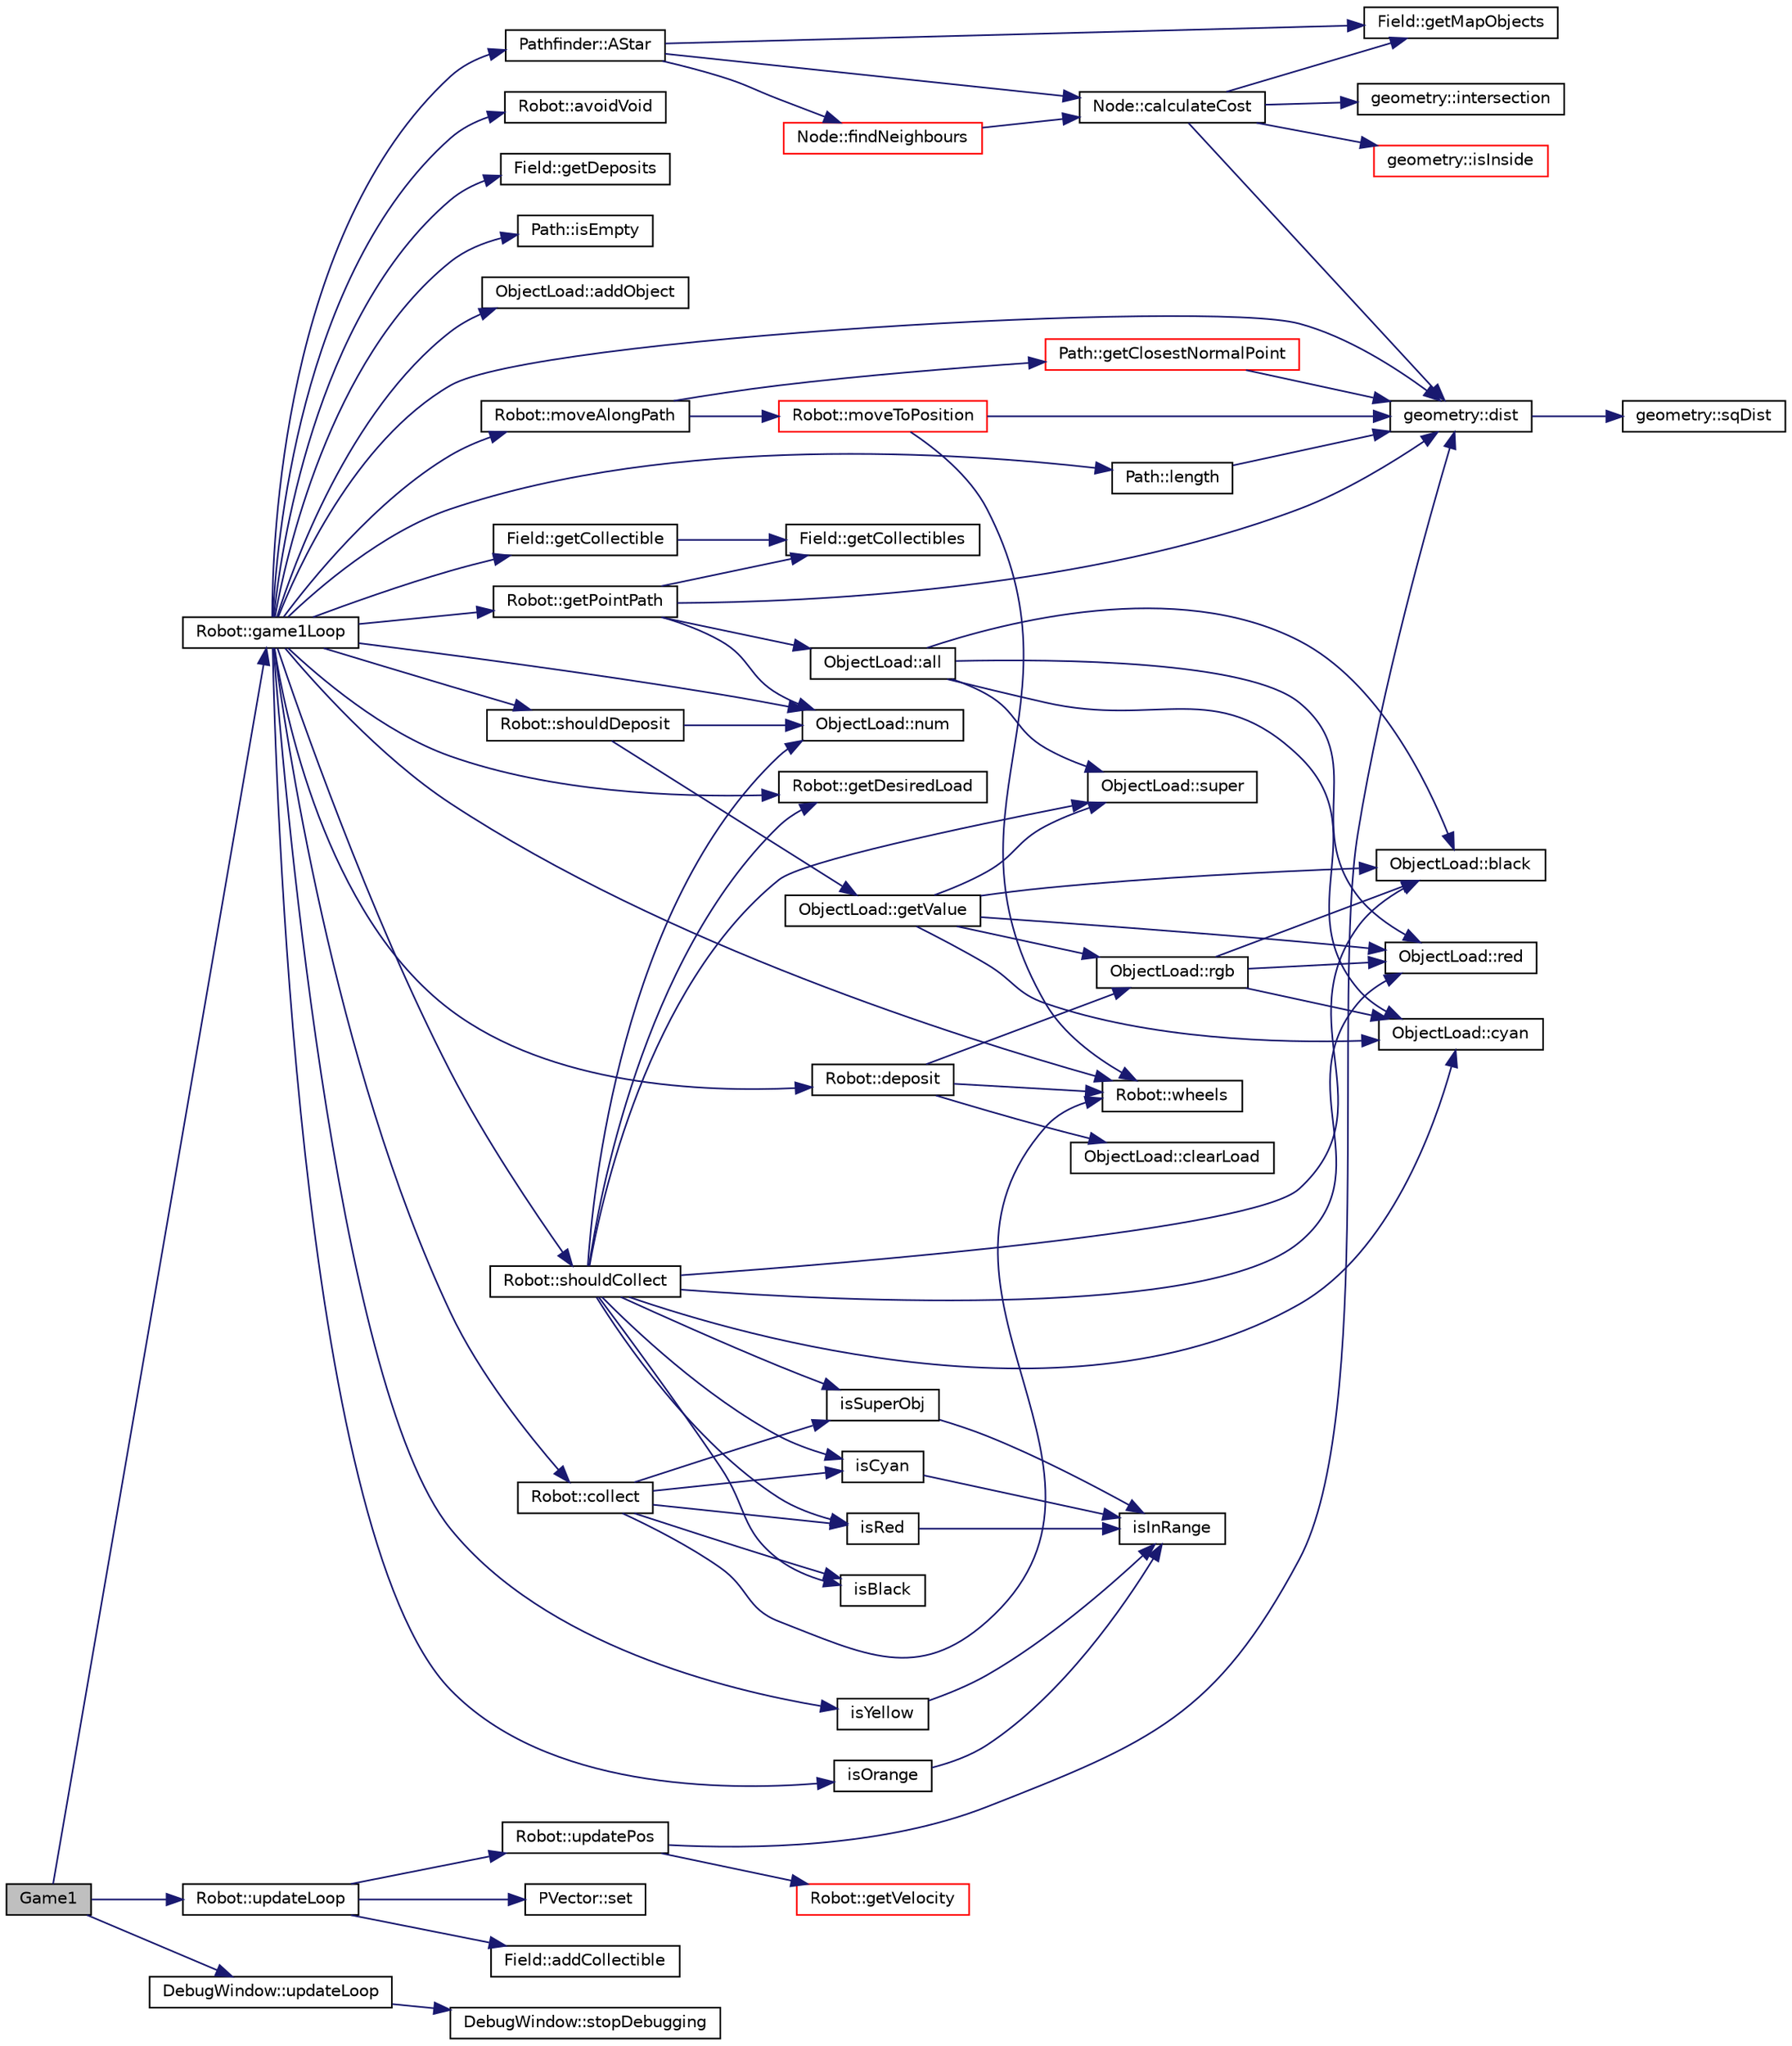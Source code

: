 digraph "Game1"
{
 // LATEX_PDF_SIZE
  edge [fontname="Helvetica",fontsize="10",labelfontname="Helvetica",labelfontsize="10"];
  node [fontname="Helvetica",fontsize="10",shape=record];
  rankdir="LR";
  Node1 [label="Game1",height=0.2,width=0.4,color="black", fillcolor="grey75", style="filled", fontcolor="black",tooltip=" "];
  Node1 -> Node2 [color="midnightblue",fontsize="10",style="solid",fontname="Helvetica"];
  Node2 [label="Robot::game1Loop",height=0.2,width=0.4,color="black", fillcolor="white", style="filled",URL="$class_robot.html#ac9cf2352bb94bb2c623610c61027d2db",tooltip="game loop for second map"];
  Node2 -> Node3 [color="midnightblue",fontsize="10",style="solid",fontname="Helvetica"];
  Node3 [label="ObjectLoad::addObject",height=0.2,width=0.4,color="black", fillcolor="white", style="filled",URL="$class_object_load.html#a7a8d5cc5adf72a3c6835554a947a5d56",tooltip=" "];
  Node2 -> Node4 [color="midnightblue",fontsize="10",style="solid",fontname="Helvetica"];
  Node4 [label="Pathfinder::AStar",height=0.2,width=0.4,color="black", fillcolor="white", style="filled",URL="$class_pathfinder.html#a785a80cd9d469e70c298569e60ff39e1",tooltip=" "];
  Node4 -> Node5 [color="midnightblue",fontsize="10",style="solid",fontname="Helvetica"];
  Node5 [label="Node::calculateCost",height=0.2,width=0.4,color="black", fillcolor="white", style="filled",URL="$class_node.html#ac916db01c0cad26a3e16c29ac68516e8",tooltip=" "];
  Node5 -> Node6 [color="midnightblue",fontsize="10",style="solid",fontname="Helvetica"];
  Node6 [label="geometry::dist",height=0.2,width=0.4,color="black", fillcolor="white", style="filled",URL="$namespacegeometry.html#a9a1ebcb6a74b046020dcc91c40554a3a",tooltip=" "];
  Node6 -> Node7 [color="midnightblue",fontsize="10",style="solid",fontname="Helvetica"];
  Node7 [label="geometry::sqDist",height=0.2,width=0.4,color="black", fillcolor="white", style="filled",URL="$namespacegeometry.html#a478ae992edb02bc432e6d0420c40e336",tooltip=" "];
  Node5 -> Node8 [color="midnightblue",fontsize="10",style="solid",fontname="Helvetica"];
  Node8 [label="Field::getMapObjects",height=0.2,width=0.4,color="black", fillcolor="white", style="filled",URL="$class_field.html#a514b0362f97a072d15cc8b93e53bf529",tooltip=" "];
  Node5 -> Node9 [color="midnightblue",fontsize="10",style="solid",fontname="Helvetica"];
  Node9 [label="geometry::intersection",height=0.2,width=0.4,color="black", fillcolor="white", style="filled",URL="$namespacegeometry.html#a228137d265482ee3fd6581e2e375eb8f",tooltip=" "];
  Node5 -> Node10 [color="midnightblue",fontsize="10",style="solid",fontname="Helvetica"];
  Node10 [label="geometry::isInside",height=0.2,width=0.4,color="red", fillcolor="white", style="filled",URL="$namespacegeometry.html#aebf0ad8e6b1a14089df1845e5173a811",tooltip=" "];
  Node4 -> Node13 [color="midnightblue",fontsize="10",style="solid",fontname="Helvetica"];
  Node13 [label="Node::findNeighbours",height=0.2,width=0.4,color="red", fillcolor="white", style="filled",URL="$class_node.html#a4af5b6953c9b717764557d118332f1cb",tooltip=" "];
  Node13 -> Node5 [color="midnightblue",fontsize="10",style="solid",fontname="Helvetica"];
  Node4 -> Node8 [color="midnightblue",fontsize="10",style="solid",fontname="Helvetica"];
  Node2 -> Node16 [color="midnightblue",fontsize="10",style="solid",fontname="Helvetica"];
  Node16 [label="Robot::avoidVoid",height=0.2,width=0.4,color="black", fillcolor="white", style="filled",URL="$class_robot.html#aa46bf5e2662924fc2c9d7e747e12cec9",tooltip="returns a turning direction if the robot is about to drive off map"];
  Node2 -> Node17 [color="midnightblue",fontsize="10",style="solid",fontname="Helvetica"];
  Node17 [label="Robot::collect",height=0.2,width=0.4,color="black", fillcolor="white", style="filled",URL="$class_robot.html#abee8d3e53a745c33bb33e91d7a8748a4",tooltip="collects a point"];
  Node17 -> Node18 [color="midnightblue",fontsize="10",style="solid",fontname="Helvetica"];
  Node18 [label="isBlack",height=0.2,width=0.4,color="black", fillcolor="white", style="filled",URL="$_color_recognition_8cpp.html#afddf288619ae1066f933dc11363d097c",tooltip=" "];
  Node17 -> Node19 [color="midnightblue",fontsize="10",style="solid",fontname="Helvetica"];
  Node19 [label="isCyan",height=0.2,width=0.4,color="black", fillcolor="white", style="filled",URL="$_color_recognition_8cpp.html#a0de6cd34c3d09a619ddd9ba9e346ef10",tooltip=" "];
  Node19 -> Node20 [color="midnightblue",fontsize="10",style="solid",fontname="Helvetica"];
  Node20 [label="isInRange",height=0.2,width=0.4,color="black", fillcolor="white", style="filled",URL="$_common_functions_8cpp.html#a215db5a1e084860b722927077d7ed55c",tooltip=" "];
  Node17 -> Node21 [color="midnightblue",fontsize="10",style="solid",fontname="Helvetica"];
  Node21 [label="isRed",height=0.2,width=0.4,color="black", fillcolor="white", style="filled",URL="$_color_recognition_8cpp.html#a93131a6a448e02136b19cf788cbc795a",tooltip=" "];
  Node21 -> Node20 [color="midnightblue",fontsize="10",style="solid",fontname="Helvetica"];
  Node17 -> Node22 [color="midnightblue",fontsize="10",style="solid",fontname="Helvetica"];
  Node22 [label="isSuperObj",height=0.2,width=0.4,color="black", fillcolor="white", style="filled",URL="$_color_recognition_8cpp.html#a22aff79719df69d1e399682521bca3a3",tooltip=" "];
  Node22 -> Node20 [color="midnightblue",fontsize="10",style="solid",fontname="Helvetica"];
  Node17 -> Node23 [color="midnightblue",fontsize="10",style="solid",fontname="Helvetica"];
  Node23 [label="Robot::wheels",height=0.2,width=0.4,color="black", fillcolor="white", style="filled",URL="$class_robot.html#a56d2661cb822912575d2cd479d08779e",tooltip="controls the robots wheels"];
  Node2 -> Node24 [color="midnightblue",fontsize="10",style="solid",fontname="Helvetica"];
  Node24 [label="Robot::deposit",height=0.2,width=0.4,color="black", fillcolor="white", style="filled",URL="$class_robot.html#a106604404bd2727de0abdaf99c10c519",tooltip="deposits"];
  Node24 -> Node25 [color="midnightblue",fontsize="10",style="solid",fontname="Helvetica"];
  Node25 [label="ObjectLoad::clearLoad",height=0.2,width=0.4,color="black", fillcolor="white", style="filled",URL="$class_object_load.html#a95afea89ae89262ad8c01a6180bd27eb",tooltip=" "];
  Node24 -> Node26 [color="midnightblue",fontsize="10",style="solid",fontname="Helvetica"];
  Node26 [label="ObjectLoad::rgb",height=0.2,width=0.4,color="black", fillcolor="white", style="filled",URL="$class_object_load.html#a8f9d9674889ba7c9e49bcddee4d42017",tooltip=" "];
  Node26 -> Node27 [color="midnightblue",fontsize="10",style="solid",fontname="Helvetica"];
  Node27 [label="ObjectLoad::black",height=0.2,width=0.4,color="black", fillcolor="white", style="filled",URL="$class_object_load.html#ace19a0a3db1341917e23f89adaa651a6",tooltip=" "];
  Node26 -> Node28 [color="midnightblue",fontsize="10",style="solid",fontname="Helvetica"];
  Node28 [label="ObjectLoad::cyan",height=0.2,width=0.4,color="black", fillcolor="white", style="filled",URL="$class_object_load.html#ab40ec3ba11297aa9d5db01991fd55bac",tooltip=" "];
  Node26 -> Node29 [color="midnightblue",fontsize="10",style="solid",fontname="Helvetica"];
  Node29 [label="ObjectLoad::red",height=0.2,width=0.4,color="black", fillcolor="white", style="filled",URL="$class_object_load.html#a594a74d89f15e74b2e7d3e6bd5fc8721",tooltip=" "];
  Node24 -> Node23 [color="midnightblue",fontsize="10",style="solid",fontname="Helvetica"];
  Node2 -> Node6 [color="midnightblue",fontsize="10",style="solid",fontname="Helvetica"];
  Node2 -> Node30 [color="midnightblue",fontsize="10",style="solid",fontname="Helvetica"];
  Node30 [label="Field::getCollectible",height=0.2,width=0.4,color="black", fillcolor="white", style="filled",URL="$class_field.html#adc55f248e3fbe13202b7e1bb13537588",tooltip=" "];
  Node30 -> Node31 [color="midnightblue",fontsize="10",style="solid",fontname="Helvetica"];
  Node31 [label="Field::getCollectibles",height=0.2,width=0.4,color="black", fillcolor="white", style="filled",URL="$class_field.html#ac726f4dc045fd47ad2de745fe2f898dd",tooltip="Getter method for collectibles."];
  Node2 -> Node32 [color="midnightblue",fontsize="10",style="solid",fontname="Helvetica"];
  Node32 [label="Field::getDeposits",height=0.2,width=0.4,color="black", fillcolor="white", style="filled",URL="$class_field.html#a2e1fc59842bf2d0adc078a79f30efe17",tooltip="Getter method for deposits."];
  Node2 -> Node33 [color="midnightblue",fontsize="10",style="solid",fontname="Helvetica"];
  Node33 [label="Robot::getDesiredLoad",height=0.2,width=0.4,color="black", fillcolor="white", style="filled",URL="$class_robot.html#a70d33a38d8f422be16ef303063c07277",tooltip=" "];
  Node2 -> Node34 [color="midnightblue",fontsize="10",style="solid",fontname="Helvetica"];
  Node34 [label="Robot::getPointPath",height=0.2,width=0.4,color="black", fillcolor="white", style="filled",URL="$class_robot.html#ae20fb1cda5f32735ff19b6737bdf173a",tooltip=" "];
  Node34 -> Node35 [color="midnightblue",fontsize="10",style="solid",fontname="Helvetica"];
  Node35 [label="ObjectLoad::all",height=0.2,width=0.4,color="black", fillcolor="white", style="filled",URL="$class_object_load.html#a535a944ad764a5c64c4b46f5d7dacd3a",tooltip=" "];
  Node35 -> Node27 [color="midnightblue",fontsize="10",style="solid",fontname="Helvetica"];
  Node35 -> Node28 [color="midnightblue",fontsize="10",style="solid",fontname="Helvetica"];
  Node35 -> Node29 [color="midnightblue",fontsize="10",style="solid",fontname="Helvetica"];
  Node35 -> Node36 [color="midnightblue",fontsize="10",style="solid",fontname="Helvetica"];
  Node36 [label="ObjectLoad::super",height=0.2,width=0.4,color="black", fillcolor="white", style="filled",URL="$class_object_load.html#a2e819001d38ab14261830c5dc56bbb98",tooltip=" "];
  Node34 -> Node6 [color="midnightblue",fontsize="10",style="solid",fontname="Helvetica"];
  Node34 -> Node31 [color="midnightblue",fontsize="10",style="solid",fontname="Helvetica"];
  Node34 -> Node37 [color="midnightblue",fontsize="10",style="solid",fontname="Helvetica"];
  Node37 [label="ObjectLoad::num",height=0.2,width=0.4,color="black", fillcolor="white", style="filled",URL="$class_object_load.html#ad3c7af6f005a96360d8680cf940bf539",tooltip=" "];
  Node2 -> Node38 [color="midnightblue",fontsize="10",style="solid",fontname="Helvetica"];
  Node38 [label="Path::isEmpty",height=0.2,width=0.4,color="black", fillcolor="white", style="filled",URL="$class_path.html#a623d057c8c795701f9d64b8478047f9a",tooltip="Checks whether the Path is empty."];
  Node2 -> Node39 [color="midnightblue",fontsize="10",style="solid",fontname="Helvetica"];
  Node39 [label="isOrange",height=0.2,width=0.4,color="black", fillcolor="white", style="filled",URL="$_color_recognition_8cpp.html#ab31008e7e603f3af9b06544f40b8553f",tooltip=" "];
  Node39 -> Node20 [color="midnightblue",fontsize="10",style="solid",fontname="Helvetica"];
  Node2 -> Node40 [color="midnightblue",fontsize="10",style="solid",fontname="Helvetica"];
  Node40 [label="isYellow",height=0.2,width=0.4,color="black", fillcolor="white", style="filled",URL="$_color_recognition_8cpp.html#ab786948d23021df1eb15cad46d081a64",tooltip=" "];
  Node40 -> Node20 [color="midnightblue",fontsize="10",style="solid",fontname="Helvetica"];
  Node2 -> Node41 [color="midnightblue",fontsize="10",style="solid",fontname="Helvetica"];
  Node41 [label="Path::length",height=0.2,width=0.4,color="black", fillcolor="white", style="filled",URL="$class_path.html#abb16e0278477c1663ea6b9d6df995e0d",tooltip=" "];
  Node41 -> Node6 [color="midnightblue",fontsize="10",style="solid",fontname="Helvetica"];
  Node2 -> Node42 [color="midnightblue",fontsize="10",style="solid",fontname="Helvetica"];
  Node42 [label="Robot::moveAlongPath",height=0.2,width=0.4,color="black", fillcolor="white", style="filled",URL="$class_robot.html#aa13bf89f0098d0a14d17818efdfc8cd2",tooltip=" "];
  Node42 -> Node43 [color="midnightblue",fontsize="10",style="solid",fontname="Helvetica"];
  Node43 [label="Path::getClosestNormalPoint",height=0.2,width=0.4,color="red", fillcolor="white", style="filled",URL="$class_path.html#ae1ea4946ec41269898a40ea5d26bc2e3",tooltip=" "];
  Node43 -> Node6 [color="midnightblue",fontsize="10",style="solid",fontname="Helvetica"];
  Node42 -> Node51 [color="midnightblue",fontsize="10",style="solid",fontname="Helvetica"];
  Node51 [label="Robot::moveToPosition",height=0.2,width=0.4,color="red", fillcolor="white", style="filled",URL="$class_robot.html#a990b30f193fbc9b294ac4785798ea394",tooltip=" "];
  Node51 -> Node6 [color="midnightblue",fontsize="10",style="solid",fontname="Helvetica"];
  Node51 -> Node23 [color="midnightblue",fontsize="10",style="solid",fontname="Helvetica"];
  Node2 -> Node37 [color="midnightblue",fontsize="10",style="solid",fontname="Helvetica"];
  Node2 -> Node55 [color="midnightblue",fontsize="10",style="solid",fontname="Helvetica"];
  Node55 [label="Robot::shouldCollect",height=0.2,width=0.4,color="black", fillcolor="white", style="filled",URL="$class_robot.html#adb8f5af6a3be057b17b9d73ebf6eabbb",tooltip="decides whether collecting a point is a good idea or not"];
  Node55 -> Node27 [color="midnightblue",fontsize="10",style="solid",fontname="Helvetica"];
  Node55 -> Node28 [color="midnightblue",fontsize="10",style="solid",fontname="Helvetica"];
  Node55 -> Node33 [color="midnightblue",fontsize="10",style="solid",fontname="Helvetica"];
  Node55 -> Node18 [color="midnightblue",fontsize="10",style="solid",fontname="Helvetica"];
  Node55 -> Node19 [color="midnightblue",fontsize="10",style="solid",fontname="Helvetica"];
  Node55 -> Node21 [color="midnightblue",fontsize="10",style="solid",fontname="Helvetica"];
  Node55 -> Node22 [color="midnightblue",fontsize="10",style="solid",fontname="Helvetica"];
  Node55 -> Node37 [color="midnightblue",fontsize="10",style="solid",fontname="Helvetica"];
  Node55 -> Node29 [color="midnightblue",fontsize="10",style="solid",fontname="Helvetica"];
  Node55 -> Node36 [color="midnightblue",fontsize="10",style="solid",fontname="Helvetica"];
  Node2 -> Node56 [color="midnightblue",fontsize="10",style="solid",fontname="Helvetica"];
  Node56 [label="Robot::shouldDeposit",height=0.2,width=0.4,color="black", fillcolor="white", style="filled",URL="$class_robot.html#acb30cea7c6baee7977193845aeabe009",tooltip="decides whether depositing is a good idea or not"];
  Node56 -> Node57 [color="midnightblue",fontsize="10",style="solid",fontname="Helvetica"];
  Node57 [label="ObjectLoad::getValue",height=0.2,width=0.4,color="black", fillcolor="white", style="filled",URL="$class_object_load.html#a93aca9fdea2b8f94c7dcc9c4536d3525",tooltip=" "];
  Node57 -> Node27 [color="midnightblue",fontsize="10",style="solid",fontname="Helvetica"];
  Node57 -> Node28 [color="midnightblue",fontsize="10",style="solid",fontname="Helvetica"];
  Node57 -> Node29 [color="midnightblue",fontsize="10",style="solid",fontname="Helvetica"];
  Node57 -> Node26 [color="midnightblue",fontsize="10",style="solid",fontname="Helvetica"];
  Node57 -> Node36 [color="midnightblue",fontsize="10",style="solid",fontname="Helvetica"];
  Node56 -> Node37 [color="midnightblue",fontsize="10",style="solid",fontname="Helvetica"];
  Node2 -> Node23 [color="midnightblue",fontsize="10",style="solid",fontname="Helvetica"];
  Node1 -> Node58 [color="midnightblue",fontsize="10",style="solid",fontname="Helvetica"];
  Node58 [label="Robot::updateLoop",height=0.2,width=0.4,color="black", fillcolor="white", style="filled",URL="$class_robot.html#acff1fa64498b60568d7446e6710f64c6",tooltip=" "];
  Node58 -> Node59 [color="midnightblue",fontsize="10",style="solid",fontname="Helvetica"];
  Node59 [label="Field::addCollectible",height=0.2,width=0.4,color="black", fillcolor="white", style="filled",URL="$class_field.html#a25e4d60285038520a8420f92570ebd9a",tooltip=" "];
  Node58 -> Node49 [color="midnightblue",fontsize="10",style="solid",fontname="Helvetica"];
  Node49 [label="PVector::set",height=0.2,width=0.4,color="black", fillcolor="white", style="filled",URL="$class_p_vector.html#a9cc31db5ab8d080b0f44e2229ba34a7c",tooltip=" "];
  Node58 -> Node60 [color="midnightblue",fontsize="10",style="solid",fontname="Helvetica"];
  Node60 [label="Robot::updatePos",height=0.2,width=0.4,color="black", fillcolor="white", style="filled",URL="$class_robot.html#a5ad54de036deda2d9f2e151cab96a9bd",tooltip="updates the position of the robot mathematically and returns the change"];
  Node60 -> Node6 [color="midnightblue",fontsize="10",style="solid",fontname="Helvetica"];
  Node60 -> Node61 [color="midnightblue",fontsize="10",style="solid",fontname="Helvetica"];
  Node61 [label="Robot::getVelocity",height=0.2,width=0.4,color="red", fillcolor="white", style="filled",URL="$class_robot.html#ad7b7f1a5a4e56d9e4c72a24a622d69f1",tooltip="gets the current velocity for a certain change in time (in ms)"];
  Node1 -> Node65 [color="midnightblue",fontsize="10",style="solid",fontname="Helvetica"];
  Node65 [label="DebugWindow::updateLoop",height=0.2,width=0.4,color="black", fillcolor="white", style="filled",URL="$class_debug_window.html#aae198a5f410927753916628790613d68",tooltip=" "];
  Node65 -> Node66 [color="midnightblue",fontsize="10",style="solid",fontname="Helvetica"];
  Node66 [label="DebugWindow::stopDebugging",height=0.2,width=0.4,color="black", fillcolor="white", style="filled",URL="$class_debug_window.html#aef0238cbba19a0a7726b9be8e30bb5a9",tooltip=" "];
}
